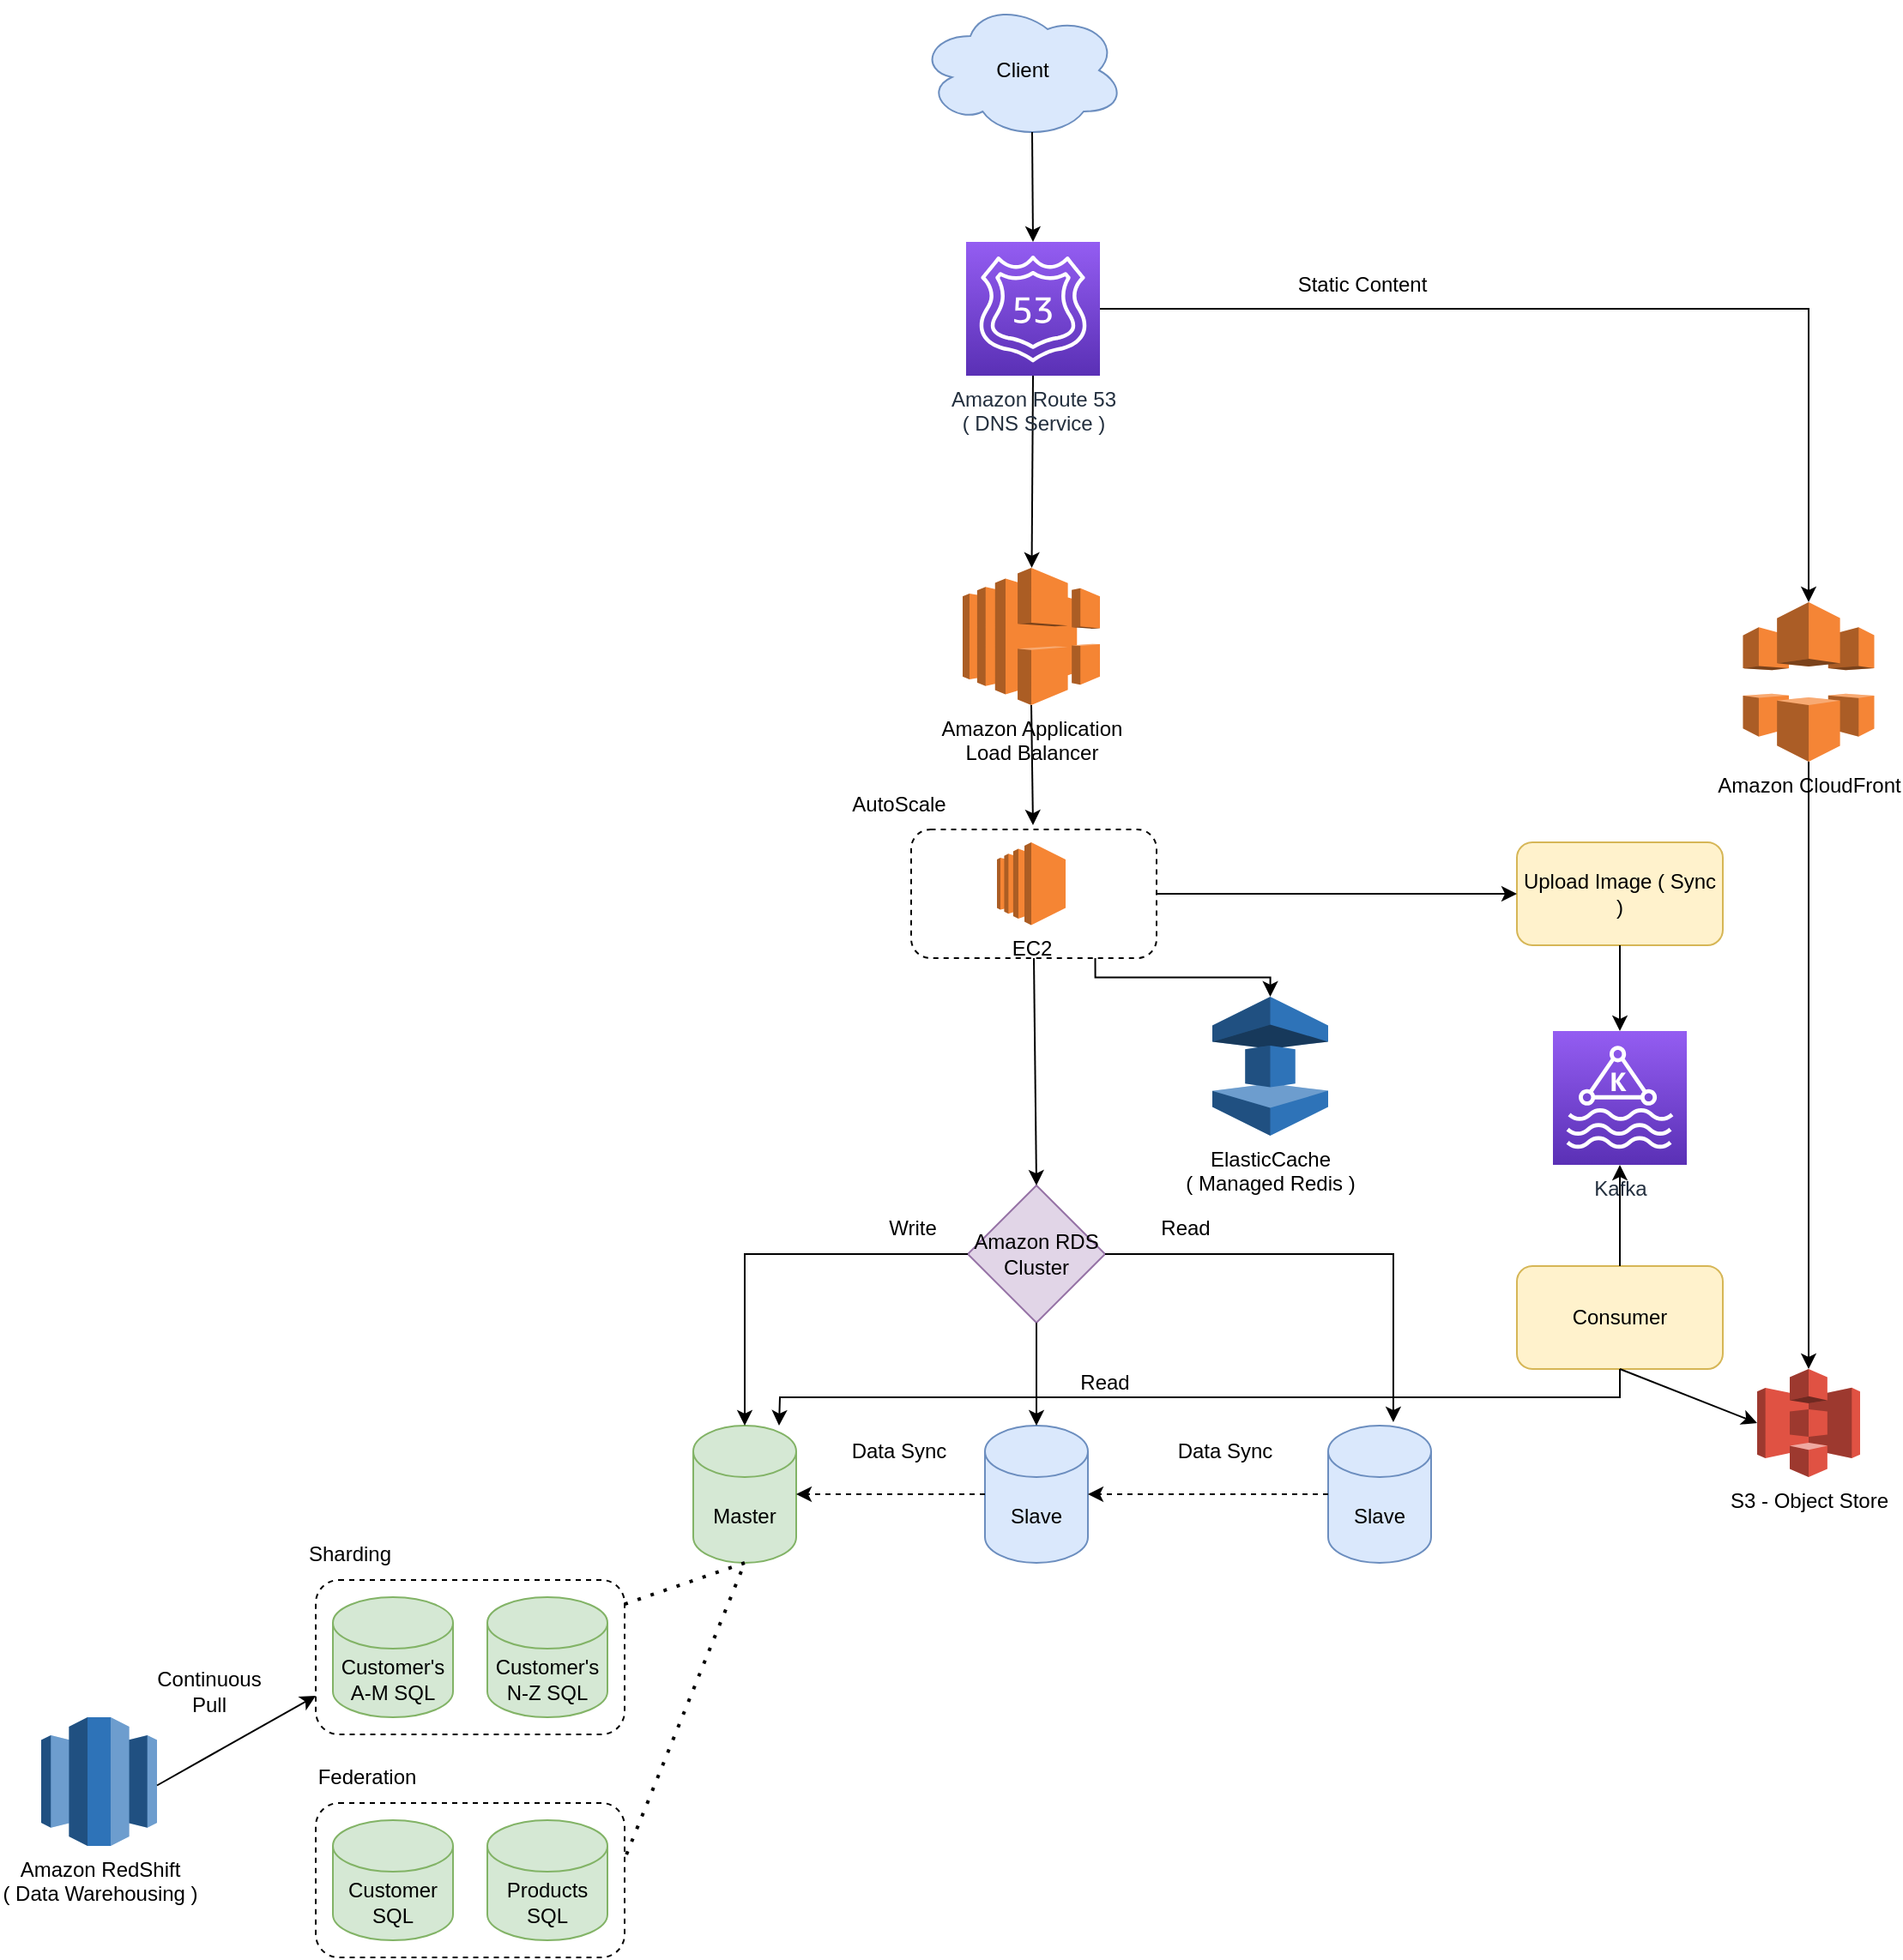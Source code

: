 <mxfile version="20.0.3" type="github">
  <diagram id="onmVZMC7TlNop5oKB3UY" name="Page-1">
    <mxGraphModel dx="1636" dy="1523" grid="1" gridSize="10" guides="1" tooltips="1" connect="1" arrows="1" fold="1" page="1" pageScale="1" pageWidth="850" pageHeight="1100" math="0" shadow="0">
      <root>
        <mxCell id="0" />
        <mxCell id="1" parent="0" />
        <mxCell id="gxSmxHNSXOMdhkajosie-10" value="" style="rounded=1;whiteSpace=wrap;html=1;dashed=1;" parent="1" vertex="1">
          <mxGeometry x="257" y="-137.5" width="143" height="75" as="geometry" />
        </mxCell>
        <mxCell id="0BLKtr6tW4kkjmVhm_gT-1" value="Master" style="shape=cylinder3;whiteSpace=wrap;html=1;boundedLbl=1;backgroundOutline=1;size=15;fillColor=#d5e8d4;strokeColor=#82b366;" parent="1" vertex="1">
          <mxGeometry x="130" y="210" width="60" height="80" as="geometry" />
        </mxCell>
        <mxCell id="0BLKtr6tW4kkjmVhm_gT-2" value="Slave" style="shape=cylinder3;whiteSpace=wrap;html=1;boundedLbl=1;backgroundOutline=1;size=15;fillColor=#dae8fc;strokeColor=#6c8ebf;" parent="1" vertex="1">
          <mxGeometry x="300" y="210" width="60" height="80" as="geometry" />
        </mxCell>
        <mxCell id="0BLKtr6tW4kkjmVhm_gT-3" value="Slave" style="shape=cylinder3;whiteSpace=wrap;html=1;boundedLbl=1;backgroundOutline=1;size=15;fillColor=#dae8fc;strokeColor=#6c8ebf;" parent="1" vertex="1">
          <mxGeometry x="500" y="210" width="60" height="80" as="geometry" />
        </mxCell>
        <mxCell id="0BLKtr6tW4kkjmVhm_gT-4" value="Amazon RDS Cluster" style="rhombus;whiteSpace=wrap;html=1;fillColor=#e1d5e7;strokeColor=#9673a6;" parent="1" vertex="1">
          <mxGeometry x="290" y="70" width="80" height="80" as="geometry" />
        </mxCell>
        <mxCell id="0BLKtr6tW4kkjmVhm_gT-6" value="" style="endArrow=classic;html=1;rounded=0;entryX=0.5;entryY=0;entryDx=0;entryDy=0;exitX=0.5;exitY=1;exitDx=0;exitDy=0;" parent="1" source="gxSmxHNSXOMdhkajosie-10" target="0BLKtr6tW4kkjmVhm_gT-4" edge="1">
          <mxGeometry width="50" height="50" relative="1" as="geometry">
            <mxPoint x="327.625" y="-70" as="sourcePoint" />
            <mxPoint x="430" y="70" as="targetPoint" />
          </mxGeometry>
        </mxCell>
        <mxCell id="0BLKtr6tW4kkjmVhm_gT-7" value="" style="endArrow=classic;html=1;rounded=0;exitX=0;exitY=0.5;exitDx=0;exitDy=0;entryX=0.5;entryY=0;entryDx=0;entryDy=0;entryPerimeter=0;edgeStyle=orthogonalEdgeStyle;" parent="1" source="0BLKtr6tW4kkjmVhm_gT-4" target="0BLKtr6tW4kkjmVhm_gT-1" edge="1">
          <mxGeometry width="50" height="50" relative="1" as="geometry">
            <mxPoint x="380" y="160" as="sourcePoint" />
            <mxPoint x="430" y="110" as="targetPoint" />
          </mxGeometry>
        </mxCell>
        <mxCell id="0BLKtr6tW4kkjmVhm_gT-8" value="Write" style="text;html=1;strokeColor=none;fillColor=none;align=center;verticalAlign=middle;whiteSpace=wrap;rounded=0;" parent="1" vertex="1">
          <mxGeometry x="228" y="80" width="60" height="30" as="geometry" />
        </mxCell>
        <mxCell id="0BLKtr6tW4kkjmVhm_gT-9" value="" style="endArrow=classic;html=1;rounded=0;exitX=0.5;exitY=1;exitDx=0;exitDy=0;entryX=0.5;entryY=0;entryDx=0;entryDy=0;entryPerimeter=0;" parent="1" source="0BLKtr6tW4kkjmVhm_gT-4" target="0BLKtr6tW4kkjmVhm_gT-2" edge="1">
          <mxGeometry width="50" height="50" relative="1" as="geometry">
            <mxPoint x="380" y="150" as="sourcePoint" />
            <mxPoint x="430" y="100" as="targetPoint" />
          </mxGeometry>
        </mxCell>
        <mxCell id="0BLKtr6tW4kkjmVhm_gT-10" value="Read" style="text;html=1;strokeColor=none;fillColor=none;align=center;verticalAlign=middle;whiteSpace=wrap;rounded=0;" parent="1" vertex="1">
          <mxGeometry x="340" y="170" width="60" height="30" as="geometry" />
        </mxCell>
        <mxCell id="0BLKtr6tW4kkjmVhm_gT-11" value="Read" style="text;html=1;strokeColor=none;fillColor=none;align=center;verticalAlign=middle;whiteSpace=wrap;rounded=0;" parent="1" vertex="1">
          <mxGeometry x="387" y="80" width="60" height="30" as="geometry" />
        </mxCell>
        <mxCell id="0BLKtr6tW4kkjmVhm_gT-12" value="" style="endArrow=classic;html=1;rounded=0;exitX=1;exitY=0.5;exitDx=0;exitDy=0;entryX=0.633;entryY=-0.025;entryDx=0;entryDy=0;entryPerimeter=0;edgeStyle=orthogonalEdgeStyle;" parent="1" source="0BLKtr6tW4kkjmVhm_gT-4" target="0BLKtr6tW4kkjmVhm_gT-3" edge="1">
          <mxGeometry width="50" height="50" relative="1" as="geometry">
            <mxPoint x="380" y="150" as="sourcePoint" />
            <mxPoint x="430" y="100" as="targetPoint" />
          </mxGeometry>
        </mxCell>
        <mxCell id="0BLKtr6tW4kkjmVhm_gT-13" value="" style="endArrow=classic;html=1;rounded=0;exitX=0;exitY=0.5;exitDx=0;exitDy=0;exitPerimeter=0;dashed=1;" parent="1" source="0BLKtr6tW4kkjmVhm_gT-2" target="0BLKtr6tW4kkjmVhm_gT-1" edge="1">
          <mxGeometry width="50" height="50" relative="1" as="geometry">
            <mxPoint x="390" y="320" as="sourcePoint" />
            <mxPoint x="440" y="270" as="targetPoint" />
          </mxGeometry>
        </mxCell>
        <mxCell id="0BLKtr6tW4kkjmVhm_gT-14" value="Data Sync" style="text;html=1;strokeColor=none;fillColor=none;align=center;verticalAlign=middle;whiteSpace=wrap;rounded=0;" parent="1" vertex="1">
          <mxGeometry x="220" y="210" width="60" height="30" as="geometry" />
        </mxCell>
        <mxCell id="0BLKtr6tW4kkjmVhm_gT-15" value="" style="endArrow=classic;html=1;rounded=0;dashed=1;entryX=1;entryY=0.5;entryDx=0;entryDy=0;entryPerimeter=0;" parent="1" target="0BLKtr6tW4kkjmVhm_gT-2" edge="1">
          <mxGeometry width="50" height="50" relative="1" as="geometry">
            <mxPoint x="500" y="250" as="sourcePoint" />
            <mxPoint x="390" y="260" as="targetPoint" />
          </mxGeometry>
        </mxCell>
        <mxCell id="0BLKtr6tW4kkjmVhm_gT-16" value="Data Sync" style="text;html=1;strokeColor=none;fillColor=none;align=center;verticalAlign=middle;whiteSpace=wrap;rounded=0;" parent="1" vertex="1">
          <mxGeometry x="410" y="210" width="60" height="30" as="geometry" />
        </mxCell>
        <mxCell id="gxSmxHNSXOMdhkajosie-2" value="Amazon Application &lt;br&gt;Load Balancer" style="outlineConnect=0;dashed=0;verticalLabelPosition=bottom;verticalAlign=top;align=center;html=1;shape=mxgraph.aws3.elastic_load_balancing;fillColor=#F58534;gradientColor=none;" parent="1" vertex="1">
          <mxGeometry x="287" y="-290" width="80" height="80" as="geometry" />
        </mxCell>
        <mxCell id="gxSmxHNSXOMdhkajosie-3" value="Client" style="ellipse;shape=cloud;whiteSpace=wrap;html=1;fillColor=#dae8fc;strokeColor=#6c8ebf;" parent="1" vertex="1">
          <mxGeometry x="261.5" y="-620" width="120" height="80" as="geometry" />
        </mxCell>
        <mxCell id="gxSmxHNSXOMdhkajosie-4" value="" style="endArrow=classic;html=1;rounded=0;exitX=0.5;exitY=1;exitDx=0;exitDy=0;exitPerimeter=0;" parent="1" source="Na6hdPi10sbFOHIolOGf-2" target="gxSmxHNSXOMdhkajosie-2" edge="1">
          <mxGeometry width="50" height="50" relative="1" as="geometry">
            <mxPoint x="380" y="-220" as="sourcePoint" />
            <mxPoint x="430" y="-270" as="targetPoint" />
          </mxGeometry>
        </mxCell>
        <mxCell id="gxSmxHNSXOMdhkajosie-7" value="" style="endArrow=classic;html=1;rounded=0;exitX=0.5;exitY=1;exitDx=0;exitDy=0;exitPerimeter=0;" parent="1" source="gxSmxHNSXOMdhkajosie-2" edge="1">
          <mxGeometry width="50" height="50" relative="1" as="geometry">
            <mxPoint x="380" y="-140" as="sourcePoint" />
            <mxPoint x="328" y="-140" as="targetPoint" />
          </mxGeometry>
        </mxCell>
        <mxCell id="gxSmxHNSXOMdhkajosie-8" value="ElasticCache &lt;br&gt;( Managed Redis )" style="outlineConnect=0;dashed=0;verticalLabelPosition=bottom;verticalAlign=top;align=center;html=1;shape=mxgraph.aws3.elasticache;fillColor=#2E73B8;gradientColor=none;" parent="1" vertex="1">
          <mxGeometry x="432.5" y="-40" width="67.5" height="81" as="geometry" />
        </mxCell>
        <mxCell id="gxSmxHNSXOMdhkajosie-11" value="AutoScale" style="text;html=1;strokeColor=none;fillColor=none;align=center;verticalAlign=middle;whiteSpace=wrap;rounded=0;dashed=1;" parent="1" vertex="1">
          <mxGeometry x="220" y="-167.5" width="60" height="30" as="geometry" />
        </mxCell>
        <mxCell id="gxSmxHNSXOMdhkajosie-13" value="S3 - Object Store" style="outlineConnect=0;dashed=0;verticalLabelPosition=bottom;verticalAlign=top;align=center;html=1;shape=mxgraph.aws3.s3;fillColor=#E05243;gradientColor=none;" parent="1" vertex="1">
          <mxGeometry x="750" y="177" width="60" height="63" as="geometry" />
        </mxCell>
        <mxCell id="gxSmxHNSXOMdhkajosie-14" value="Amazon CloudFront" style="outlineConnect=0;dashed=0;verticalLabelPosition=bottom;verticalAlign=top;align=center;html=1;shape=mxgraph.aws3.cloudfront;fillColor=#F58536;gradientColor=none;" parent="1" vertex="1">
          <mxGeometry x="741.75" y="-270" width="76.5" height="93" as="geometry" />
        </mxCell>
        <mxCell id="gxSmxHNSXOMdhkajosie-15" value="" style="endArrow=classic;html=1;rounded=0;exitX=1;exitY=0.5;exitDx=0;exitDy=0;exitPerimeter=0;entryX=0.5;entryY=0;entryDx=0;entryDy=0;entryPerimeter=0;edgeStyle=orthogonalEdgeStyle;" parent="1" source="Na6hdPi10sbFOHIolOGf-2" target="gxSmxHNSXOMdhkajosie-14" edge="1">
          <mxGeometry width="50" height="50" relative="1" as="geometry">
            <mxPoint x="380" y="-190" as="sourcePoint" />
            <mxPoint x="430" y="-240" as="targetPoint" />
          </mxGeometry>
        </mxCell>
        <mxCell id="gxSmxHNSXOMdhkajosie-16" value="" style="endArrow=classic;html=1;rounded=0;entryX=0.5;entryY=0;entryDx=0;entryDy=0;entryPerimeter=0;" parent="1" source="gxSmxHNSXOMdhkajosie-14" target="gxSmxHNSXOMdhkajosie-13" edge="1">
          <mxGeometry width="50" height="50" relative="1" as="geometry">
            <mxPoint x="380" y="130" as="sourcePoint" />
            <mxPoint x="678" y="130" as="targetPoint" />
          </mxGeometry>
        </mxCell>
        <mxCell id="gxSmxHNSXOMdhkajosie-17" value="" style="rounded=1;whiteSpace=wrap;html=1;dashed=1;" parent="1" vertex="1">
          <mxGeometry x="-90" y="300" width="180" height="90" as="geometry" />
        </mxCell>
        <mxCell id="gxSmxHNSXOMdhkajosie-18" value="Customer&#39;s A-M SQL" style="shape=cylinder3;whiteSpace=wrap;html=1;boundedLbl=1;backgroundOutline=1;size=15;fillColor=#d5e8d4;strokeColor=#82b366;" parent="1" vertex="1">
          <mxGeometry x="-80" y="310" width="70" height="70" as="geometry" />
        </mxCell>
        <mxCell id="gxSmxHNSXOMdhkajosie-19" value="Customer&#39;s N-Z SQL" style="shape=cylinder3;whiteSpace=wrap;html=1;boundedLbl=1;backgroundOutline=1;size=15;fillColor=#d5e8d4;strokeColor=#82b366;" parent="1" vertex="1">
          <mxGeometry x="10" y="310" width="70" height="70" as="geometry" />
        </mxCell>
        <mxCell id="gxSmxHNSXOMdhkajosie-20" value="Sharding" style="text;html=1;strokeColor=none;fillColor=none;align=center;verticalAlign=middle;whiteSpace=wrap;rounded=0;dashed=1;" parent="1" vertex="1">
          <mxGeometry x="-100" y="270" width="60" height="30" as="geometry" />
        </mxCell>
        <mxCell id="gxSmxHNSXOMdhkajosie-21" value="" style="rounded=1;whiteSpace=wrap;html=1;dashed=1;" parent="1" vertex="1">
          <mxGeometry x="-90" y="430" width="180" height="90" as="geometry" />
        </mxCell>
        <mxCell id="gxSmxHNSXOMdhkajosie-22" value="Customer SQL" style="shape=cylinder3;whiteSpace=wrap;html=1;boundedLbl=1;backgroundOutline=1;size=15;fillColor=#d5e8d4;strokeColor=#82b366;" parent="1" vertex="1">
          <mxGeometry x="-80" y="440" width="70" height="70" as="geometry" />
        </mxCell>
        <mxCell id="gxSmxHNSXOMdhkajosie-23" value="Products SQL" style="shape=cylinder3;whiteSpace=wrap;html=1;boundedLbl=1;backgroundOutline=1;size=15;fillColor=#d5e8d4;strokeColor=#82b366;" parent="1" vertex="1">
          <mxGeometry x="10" y="440" width="70" height="70" as="geometry" />
        </mxCell>
        <mxCell id="gxSmxHNSXOMdhkajosie-24" value="Federation" style="text;html=1;strokeColor=none;fillColor=none;align=center;verticalAlign=middle;whiteSpace=wrap;rounded=0;dashed=1;" parent="1" vertex="1">
          <mxGeometry x="-90" y="400" width="60" height="30" as="geometry" />
        </mxCell>
        <mxCell id="gxSmxHNSXOMdhkajosie-25" value="" style="endArrow=none;dashed=1;html=1;dashPattern=1 3;strokeWidth=2;rounded=0;entryX=0.5;entryY=1;entryDx=0;entryDy=0;entryPerimeter=0;" parent="1" source="gxSmxHNSXOMdhkajosie-17" target="0BLKtr6tW4kkjmVhm_gT-1" edge="1">
          <mxGeometry width="50" height="50" relative="1" as="geometry">
            <mxPoint x="240" y="410" as="sourcePoint" />
            <mxPoint x="290" y="360" as="targetPoint" />
          </mxGeometry>
        </mxCell>
        <mxCell id="gxSmxHNSXOMdhkajosie-26" value="" style="endArrow=none;dashed=1;html=1;dashPattern=1 3;strokeWidth=2;rounded=0;exitX=1.006;exitY=0.333;exitDx=0;exitDy=0;exitPerimeter=0;" parent="1" source="gxSmxHNSXOMdhkajosie-21" edge="1">
          <mxGeometry width="50" height="50" relative="1" as="geometry">
            <mxPoint x="240" y="410" as="sourcePoint" />
            <mxPoint x="160" y="290" as="targetPoint" />
          </mxGeometry>
        </mxCell>
        <mxCell id="gxSmxHNSXOMdhkajosie-27" value="Upload Image ( Sync )" style="rounded=1;whiteSpace=wrap;html=1;fillColor=#fff2cc;strokeColor=#d6b656;" parent="1" vertex="1">
          <mxGeometry x="610" y="-130" width="120" height="60" as="geometry" />
        </mxCell>
        <mxCell id="gxSmxHNSXOMdhkajosie-28" value="" style="endArrow=classic;html=1;rounded=0;exitX=1;exitY=0.5;exitDx=0;exitDy=0;entryX=0;entryY=0.5;entryDx=0;entryDy=0;edgeStyle=orthogonalEdgeStyle;" parent="1" source="gxSmxHNSXOMdhkajosie-10" target="gxSmxHNSXOMdhkajosie-27" edge="1">
          <mxGeometry width="50" height="50" relative="1" as="geometry">
            <mxPoint x="240" y="60" as="sourcePoint" />
            <mxPoint x="290" y="10" as="targetPoint" />
          </mxGeometry>
        </mxCell>
        <mxCell id="gxSmxHNSXOMdhkajosie-30" value="" style="endArrow=classic;html=1;rounded=0;exitX=0.5;exitY=1;exitDx=0;exitDy=0;entryX=0.5;entryY=0;entryDx=0;entryDy=0;entryPerimeter=0;" parent="1" source="gxSmxHNSXOMdhkajosie-27" target="gxSmxHNSXOMdhkajosie-33" edge="1">
          <mxGeometry width="50" height="50" relative="1" as="geometry">
            <mxPoint x="450" y="100" as="sourcePoint" />
            <mxPoint x="670" y="-20" as="targetPoint" />
          </mxGeometry>
        </mxCell>
        <mxCell id="gxSmxHNSXOMdhkajosie-31" value="Consumer" style="rounded=1;whiteSpace=wrap;html=1;fillColor=#fff2cc;strokeColor=#d6b656;" parent="1" vertex="1">
          <mxGeometry x="610" y="117" width="120" height="60" as="geometry" />
        </mxCell>
        <mxCell id="gxSmxHNSXOMdhkajosie-32" value="" style="endArrow=classic;html=1;rounded=0;" parent="1" source="gxSmxHNSXOMdhkajosie-31" target="gxSmxHNSXOMdhkajosie-33" edge="1">
          <mxGeometry width="50" height="50" relative="1" as="geometry">
            <mxPoint x="450" y="90" as="sourcePoint" />
            <mxPoint x="670" y="60" as="targetPoint" />
          </mxGeometry>
        </mxCell>
        <mxCell id="gxSmxHNSXOMdhkajosie-33" value="Kafka" style="sketch=0;points=[[0,0,0],[0.25,0,0],[0.5,0,0],[0.75,0,0],[1,0,0],[0,1,0],[0.25,1,0],[0.5,1,0],[0.75,1,0],[1,1,0],[0,0.25,0],[0,0.5,0],[0,0.75,0],[1,0.25,0],[1,0.5,0],[1,0.75,0]];outlineConnect=0;fontColor=#232F3E;gradientColor=#945DF2;gradientDirection=north;fillColor=#5A30B5;strokeColor=#ffffff;dashed=0;verticalLabelPosition=bottom;verticalAlign=top;align=center;html=1;fontSize=12;fontStyle=0;aspect=fixed;shape=mxgraph.aws4.resourceIcon;resIcon=mxgraph.aws4.managed_streaming_for_kafka;" parent="1" vertex="1">
          <mxGeometry x="631" y="-20" width="78" height="78" as="geometry" />
        </mxCell>
        <mxCell id="gxSmxHNSXOMdhkajosie-36" value="" style="endArrow=classic;html=1;rounded=0;exitX=0.5;exitY=1;exitDx=0;exitDy=0;entryX=0;entryY=0.5;entryDx=0;entryDy=0;entryPerimeter=0;" parent="1" source="gxSmxHNSXOMdhkajosie-31" target="gxSmxHNSXOMdhkajosie-13" edge="1">
          <mxGeometry width="50" height="50" relative="1" as="geometry">
            <mxPoint x="450" y="100" as="sourcePoint" />
            <mxPoint x="500" y="50" as="targetPoint" />
          </mxGeometry>
        </mxCell>
        <mxCell id="gxSmxHNSXOMdhkajosie-37" value="" style="endArrow=classic;html=1;rounded=0;exitX=0.5;exitY=1;exitDx=0;exitDy=0;edgeStyle=orthogonalEdgeStyle;" parent="1" source="gxSmxHNSXOMdhkajosie-31" edge="1">
          <mxGeometry width="50" height="50" relative="1" as="geometry">
            <mxPoint x="450" y="240" as="sourcePoint" />
            <mxPoint x="180" y="210" as="targetPoint" />
          </mxGeometry>
        </mxCell>
        <mxCell id="gxSmxHNSXOMdhkajosie-38" value="Amazon RedShift &lt;br&gt;( Data Warehousing )" style="outlineConnect=0;dashed=0;verticalLabelPosition=bottom;verticalAlign=top;align=center;html=1;shape=mxgraph.aws3.redshift;fillColor=#2E73B8;gradientColor=none;" parent="1" vertex="1">
          <mxGeometry x="-250" y="380" width="67.5" height="75" as="geometry" />
        </mxCell>
        <mxCell id="gxSmxHNSXOMdhkajosie-39" value="" style="endArrow=classic;html=1;rounded=0;exitX=1;exitY=0.53;exitDx=0;exitDy=0;exitPerimeter=0;entryX=0;entryY=0.75;entryDx=0;entryDy=0;" parent="1" source="gxSmxHNSXOMdhkajosie-38" target="gxSmxHNSXOMdhkajosie-17" edge="1">
          <mxGeometry width="50" height="50" relative="1" as="geometry">
            <mxPoint x="30" y="410" as="sourcePoint" />
            <mxPoint x="80" y="360" as="targetPoint" />
          </mxGeometry>
        </mxCell>
        <mxCell id="gxSmxHNSXOMdhkajosie-40" value="Continuous Pull" style="text;html=1;strokeColor=none;fillColor=none;align=center;verticalAlign=middle;whiteSpace=wrap;rounded=0;dashed=1;" parent="1" vertex="1">
          <mxGeometry x="-182.5" y="350" width="60" height="30" as="geometry" />
        </mxCell>
        <mxCell id="Na6hdPi10sbFOHIolOGf-2" value="Amazon Route 53&lt;br&gt;( DNS Service )" style="sketch=0;points=[[0,0,0],[0.25,0,0],[0.5,0,0],[0.75,0,0],[1,0,0],[0,1,0],[0.25,1,0],[0.5,1,0],[0.75,1,0],[1,1,0],[0,0.25,0],[0,0.5,0],[0,0.75,0],[1,0.25,0],[1,0.5,0],[1,0.75,0]];outlineConnect=0;fontColor=#232F3E;gradientColor=#945DF2;gradientDirection=north;fillColor=#5A30B5;strokeColor=#ffffff;dashed=0;verticalLabelPosition=bottom;verticalAlign=top;align=center;html=1;fontSize=12;fontStyle=0;aspect=fixed;shape=mxgraph.aws4.resourceIcon;resIcon=mxgraph.aws4.route_53;" vertex="1" parent="1">
          <mxGeometry x="289" y="-480" width="78" height="78" as="geometry" />
        </mxCell>
        <mxCell id="Na6hdPi10sbFOHIolOGf-3" value="" style="endArrow=classic;html=1;rounded=0;exitX=0.55;exitY=0.95;exitDx=0;exitDy=0;exitPerimeter=0;entryX=0.5;entryY=0;entryDx=0;entryDy=0;entryPerimeter=0;" edge="1" parent="1" source="gxSmxHNSXOMdhkajosie-3" target="Na6hdPi10sbFOHIolOGf-2">
          <mxGeometry width="50" height="50" relative="1" as="geometry">
            <mxPoint x="530" y="-370" as="sourcePoint" />
            <mxPoint x="580" y="-420" as="targetPoint" />
          </mxGeometry>
        </mxCell>
        <mxCell id="Na6hdPi10sbFOHIolOGf-5" value="EC2" style="outlineConnect=0;dashed=0;verticalLabelPosition=bottom;verticalAlign=top;align=center;html=1;shape=mxgraph.aws3.ec2;fillColor=#F58534;gradientColor=none;" vertex="1" parent="1">
          <mxGeometry x="307" y="-130" width="40" height="48.25" as="geometry" />
        </mxCell>
        <mxCell id="Na6hdPi10sbFOHIolOGf-6" value="Static Content" style="text;html=1;strokeColor=none;fillColor=none;align=center;verticalAlign=middle;whiteSpace=wrap;rounded=0;" vertex="1" parent="1">
          <mxGeometry x="480" y="-470" width="80" height="30" as="geometry" />
        </mxCell>
        <mxCell id="Na6hdPi10sbFOHIolOGf-7" value="" style="endArrow=classic;html=1;rounded=0;exitX=0.75;exitY=1;exitDx=0;exitDy=0;entryX=0.5;entryY=0;entryDx=0;entryDy=0;entryPerimeter=0;edgeStyle=orthogonalEdgeStyle;" edge="1" parent="1" source="gxSmxHNSXOMdhkajosie-10" target="gxSmxHNSXOMdhkajosie-8">
          <mxGeometry width="50" height="50" relative="1" as="geometry">
            <mxPoint x="350" y="110" as="sourcePoint" />
            <mxPoint x="400" y="60" as="targetPoint" />
          </mxGeometry>
        </mxCell>
      </root>
    </mxGraphModel>
  </diagram>
</mxfile>
